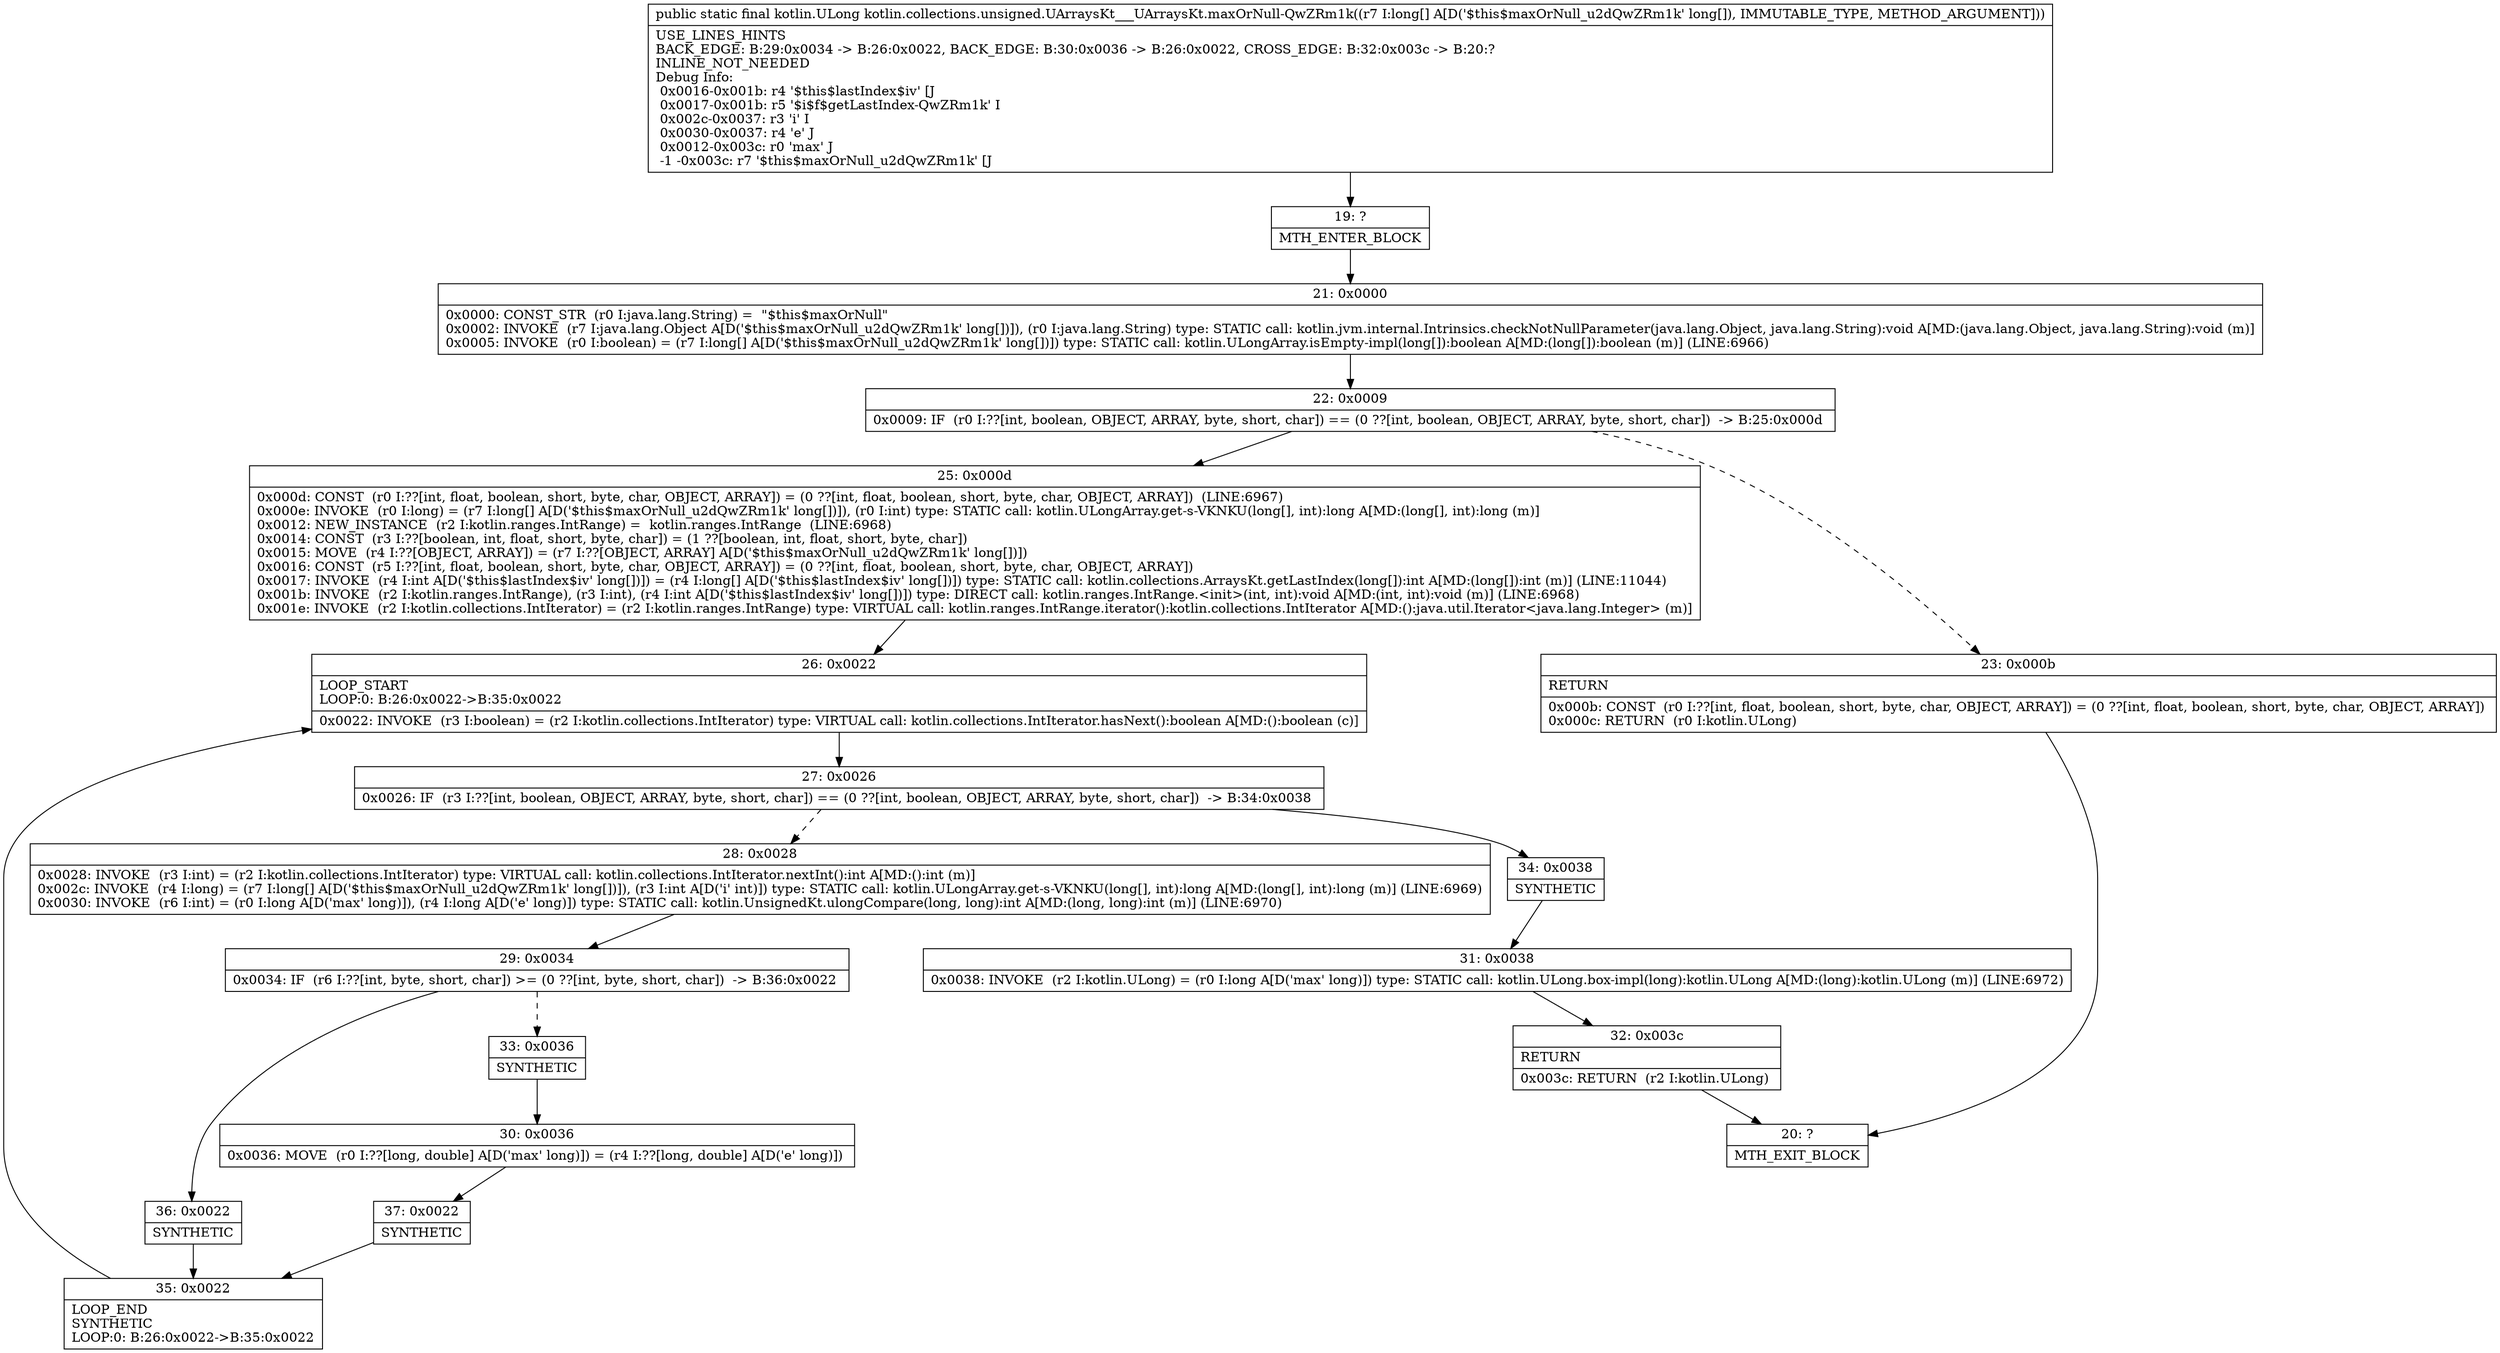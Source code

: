 digraph "CFG forkotlin.collections.unsigned.UArraysKt___UArraysKt.maxOrNull\-QwZRm1k([J)Lkotlin\/ULong;" {
Node_19 [shape=record,label="{19\:\ ?|MTH_ENTER_BLOCK\l}"];
Node_21 [shape=record,label="{21\:\ 0x0000|0x0000: CONST_STR  (r0 I:java.lang.String) =  \"$this$maxOrNull\" \l0x0002: INVOKE  (r7 I:java.lang.Object A[D('$this$maxOrNull_u2dQwZRm1k' long[])]), (r0 I:java.lang.String) type: STATIC call: kotlin.jvm.internal.Intrinsics.checkNotNullParameter(java.lang.Object, java.lang.String):void A[MD:(java.lang.Object, java.lang.String):void (m)]\l0x0005: INVOKE  (r0 I:boolean) = (r7 I:long[] A[D('$this$maxOrNull_u2dQwZRm1k' long[])]) type: STATIC call: kotlin.ULongArray.isEmpty\-impl(long[]):boolean A[MD:(long[]):boolean (m)] (LINE:6966)\l}"];
Node_22 [shape=record,label="{22\:\ 0x0009|0x0009: IF  (r0 I:??[int, boolean, OBJECT, ARRAY, byte, short, char]) == (0 ??[int, boolean, OBJECT, ARRAY, byte, short, char])  \-\> B:25:0x000d \l}"];
Node_23 [shape=record,label="{23\:\ 0x000b|RETURN\l|0x000b: CONST  (r0 I:??[int, float, boolean, short, byte, char, OBJECT, ARRAY]) = (0 ??[int, float, boolean, short, byte, char, OBJECT, ARRAY]) \l0x000c: RETURN  (r0 I:kotlin.ULong) \l}"];
Node_20 [shape=record,label="{20\:\ ?|MTH_EXIT_BLOCK\l}"];
Node_25 [shape=record,label="{25\:\ 0x000d|0x000d: CONST  (r0 I:??[int, float, boolean, short, byte, char, OBJECT, ARRAY]) = (0 ??[int, float, boolean, short, byte, char, OBJECT, ARRAY])  (LINE:6967)\l0x000e: INVOKE  (r0 I:long) = (r7 I:long[] A[D('$this$maxOrNull_u2dQwZRm1k' long[])]), (r0 I:int) type: STATIC call: kotlin.ULongArray.get\-s\-VKNKU(long[], int):long A[MD:(long[], int):long (m)]\l0x0012: NEW_INSTANCE  (r2 I:kotlin.ranges.IntRange) =  kotlin.ranges.IntRange  (LINE:6968)\l0x0014: CONST  (r3 I:??[boolean, int, float, short, byte, char]) = (1 ??[boolean, int, float, short, byte, char]) \l0x0015: MOVE  (r4 I:??[OBJECT, ARRAY]) = (r7 I:??[OBJECT, ARRAY] A[D('$this$maxOrNull_u2dQwZRm1k' long[])]) \l0x0016: CONST  (r5 I:??[int, float, boolean, short, byte, char, OBJECT, ARRAY]) = (0 ??[int, float, boolean, short, byte, char, OBJECT, ARRAY]) \l0x0017: INVOKE  (r4 I:int A[D('$this$lastIndex$iv' long[])]) = (r4 I:long[] A[D('$this$lastIndex$iv' long[])]) type: STATIC call: kotlin.collections.ArraysKt.getLastIndex(long[]):int A[MD:(long[]):int (m)] (LINE:11044)\l0x001b: INVOKE  (r2 I:kotlin.ranges.IntRange), (r3 I:int), (r4 I:int A[D('$this$lastIndex$iv' long[])]) type: DIRECT call: kotlin.ranges.IntRange.\<init\>(int, int):void A[MD:(int, int):void (m)] (LINE:6968)\l0x001e: INVOKE  (r2 I:kotlin.collections.IntIterator) = (r2 I:kotlin.ranges.IntRange) type: VIRTUAL call: kotlin.ranges.IntRange.iterator():kotlin.collections.IntIterator A[MD:():java.util.Iterator\<java.lang.Integer\> (m)]\l}"];
Node_26 [shape=record,label="{26\:\ 0x0022|LOOP_START\lLOOP:0: B:26:0x0022\-\>B:35:0x0022\l|0x0022: INVOKE  (r3 I:boolean) = (r2 I:kotlin.collections.IntIterator) type: VIRTUAL call: kotlin.collections.IntIterator.hasNext():boolean A[MD:():boolean (c)]\l}"];
Node_27 [shape=record,label="{27\:\ 0x0026|0x0026: IF  (r3 I:??[int, boolean, OBJECT, ARRAY, byte, short, char]) == (0 ??[int, boolean, OBJECT, ARRAY, byte, short, char])  \-\> B:34:0x0038 \l}"];
Node_28 [shape=record,label="{28\:\ 0x0028|0x0028: INVOKE  (r3 I:int) = (r2 I:kotlin.collections.IntIterator) type: VIRTUAL call: kotlin.collections.IntIterator.nextInt():int A[MD:():int (m)]\l0x002c: INVOKE  (r4 I:long) = (r7 I:long[] A[D('$this$maxOrNull_u2dQwZRm1k' long[])]), (r3 I:int A[D('i' int)]) type: STATIC call: kotlin.ULongArray.get\-s\-VKNKU(long[], int):long A[MD:(long[], int):long (m)] (LINE:6969)\l0x0030: INVOKE  (r6 I:int) = (r0 I:long A[D('max' long)]), (r4 I:long A[D('e' long)]) type: STATIC call: kotlin.UnsignedKt.ulongCompare(long, long):int A[MD:(long, long):int (m)] (LINE:6970)\l}"];
Node_29 [shape=record,label="{29\:\ 0x0034|0x0034: IF  (r6 I:??[int, byte, short, char]) \>= (0 ??[int, byte, short, char])  \-\> B:36:0x0022 \l}"];
Node_33 [shape=record,label="{33\:\ 0x0036|SYNTHETIC\l}"];
Node_30 [shape=record,label="{30\:\ 0x0036|0x0036: MOVE  (r0 I:??[long, double] A[D('max' long)]) = (r4 I:??[long, double] A[D('e' long)]) \l}"];
Node_37 [shape=record,label="{37\:\ 0x0022|SYNTHETIC\l}"];
Node_35 [shape=record,label="{35\:\ 0x0022|LOOP_END\lSYNTHETIC\lLOOP:0: B:26:0x0022\-\>B:35:0x0022\l}"];
Node_36 [shape=record,label="{36\:\ 0x0022|SYNTHETIC\l}"];
Node_34 [shape=record,label="{34\:\ 0x0038|SYNTHETIC\l}"];
Node_31 [shape=record,label="{31\:\ 0x0038|0x0038: INVOKE  (r2 I:kotlin.ULong) = (r0 I:long A[D('max' long)]) type: STATIC call: kotlin.ULong.box\-impl(long):kotlin.ULong A[MD:(long):kotlin.ULong (m)] (LINE:6972)\l}"];
Node_32 [shape=record,label="{32\:\ 0x003c|RETURN\l|0x003c: RETURN  (r2 I:kotlin.ULong) \l}"];
MethodNode[shape=record,label="{public static final kotlin.ULong kotlin.collections.unsigned.UArraysKt___UArraysKt.maxOrNull\-QwZRm1k((r7 I:long[] A[D('$this$maxOrNull_u2dQwZRm1k' long[]), IMMUTABLE_TYPE, METHOD_ARGUMENT]))  | USE_LINES_HINTS\lBACK_EDGE: B:29:0x0034 \-\> B:26:0x0022, BACK_EDGE: B:30:0x0036 \-\> B:26:0x0022, CROSS_EDGE: B:32:0x003c \-\> B:20:?\lINLINE_NOT_NEEDED\lDebug Info:\l  0x0016\-0x001b: r4 '$this$lastIndex$iv' [J\l  0x0017\-0x001b: r5 '$i$f$getLastIndex\-QwZRm1k' I\l  0x002c\-0x0037: r3 'i' I\l  0x0030\-0x0037: r4 'e' J\l  0x0012\-0x003c: r0 'max' J\l  \-1 \-0x003c: r7 '$this$maxOrNull_u2dQwZRm1k' [J\l}"];
MethodNode -> Node_19;Node_19 -> Node_21;
Node_21 -> Node_22;
Node_22 -> Node_23[style=dashed];
Node_22 -> Node_25;
Node_23 -> Node_20;
Node_25 -> Node_26;
Node_26 -> Node_27;
Node_27 -> Node_28[style=dashed];
Node_27 -> Node_34;
Node_28 -> Node_29;
Node_29 -> Node_33[style=dashed];
Node_29 -> Node_36;
Node_33 -> Node_30;
Node_30 -> Node_37;
Node_37 -> Node_35;
Node_35 -> Node_26;
Node_36 -> Node_35;
Node_34 -> Node_31;
Node_31 -> Node_32;
Node_32 -> Node_20;
}


